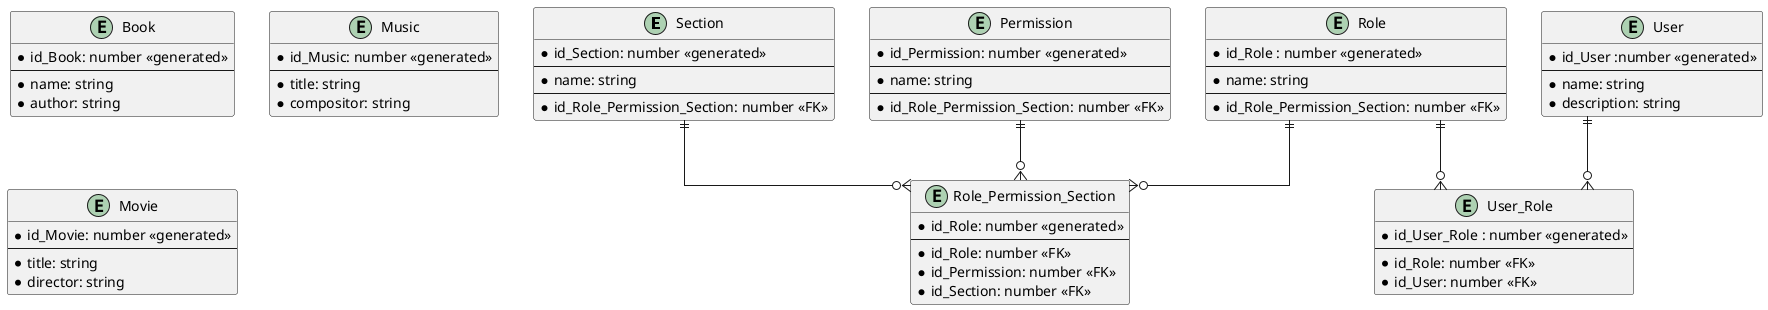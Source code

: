 @startuml
' hide the spot
' hide circle

' avoid problems with angled crows feet
skinparam linetype ortho

entity Section {
 * id_Section: number <<generated>>
 ---
 * name: string
 ---
 * id_Role_Permission_Section: number <<FK>>
}

entity Role_Permission_Section {
 * id_Role: number <<generated>>
 ---
 * id_Role: number <<FK>>
 * id_Permission: number <<FK>>
 * id_Section: number <<FK>>
}

entity Permission {
 * id_Permission: number <<generated>>
 ---
 * name: string
 ---
 * id_Role_Permission_Section: number <<FK>>
}

entity Role {
 * id_Role : number <<generated>>
---
 * name: string
---
 * id_Role_Permission_Section: number <<FK>>
}

entity User_Role {
 * id_User_Role : number <<generated>>
---
 * id_Role: number <<FK>>
 * id_User: number <<FK>>
}

entity User {
 * id_User :number <<generated>>
---
 * name: string
 * description: string
}

entity Book {
 * id_Book: number <<generated>>
 ---
 * name: string
 * author: string
}

entity Music {
 * id_Music: number <<generated>>
 ---
 * title: string
 * compositor: string
}

entity Movie {
 * id_Movie: number <<generated>>
 ---
 * title: string
 * director: string
}

Section ||--o{ Role_Permission_Section
Permission ||--o{ Role_Permission_Section
Role ||--o{ Role_Permission_Section
Role ||--o{ User_Role
User ||--o{ User_Role

@enduml